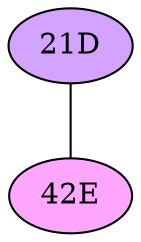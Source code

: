 // The Round Table
graph {
	"21D" [fillcolor="#D3A4FF" style=radial]
	"42E" [fillcolor="#FFA6FF" style=radial]
	"21D" -- "42E" [penwidth=1]
}
